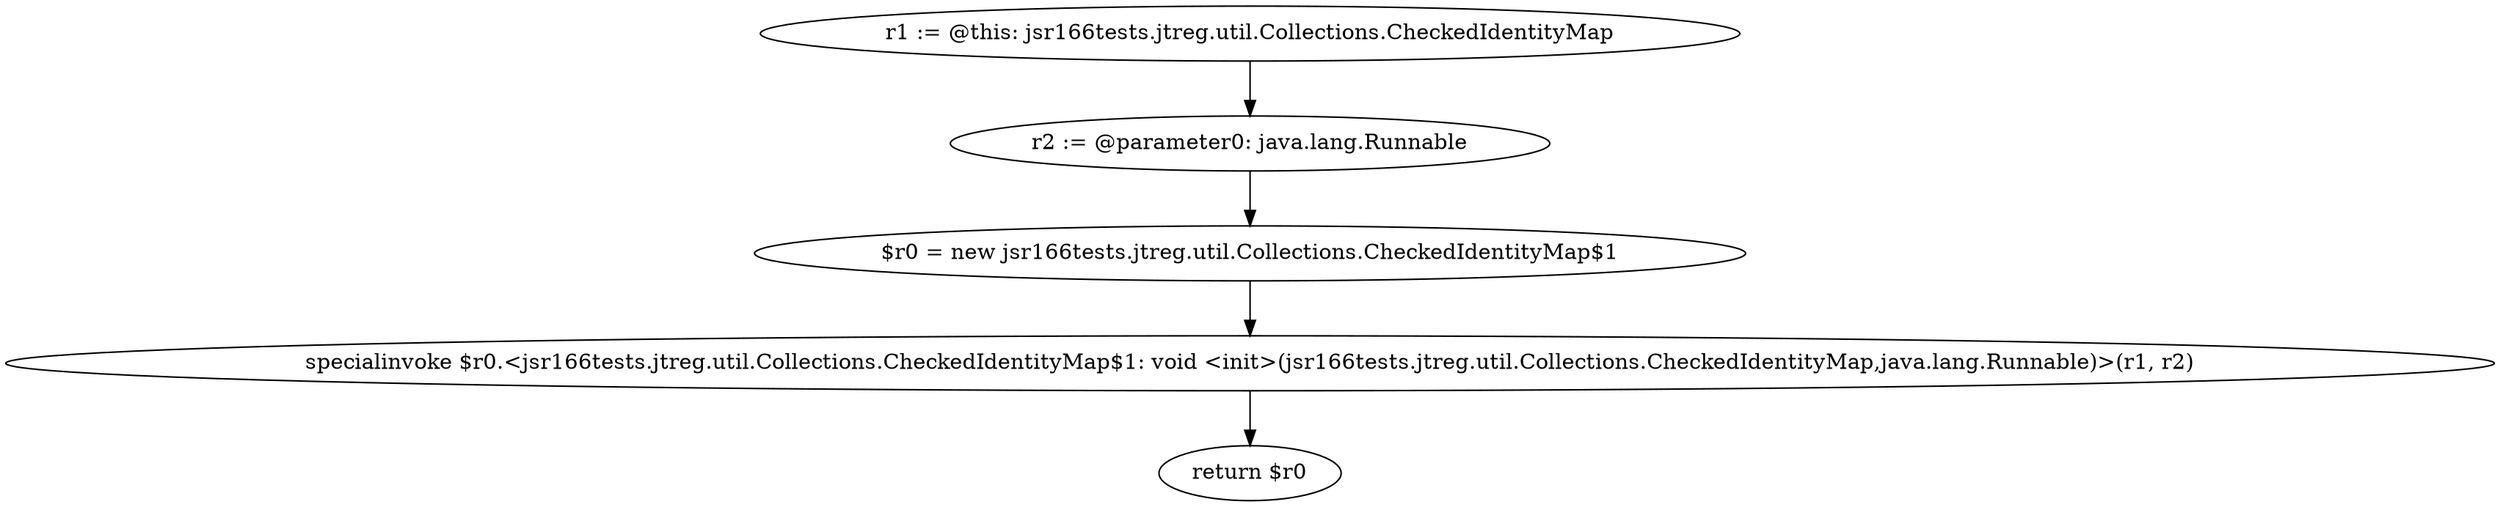 digraph "unitGraph" {
    "r1 := @this: jsr166tests.jtreg.util.Collections.CheckedIdentityMap"
    "r2 := @parameter0: java.lang.Runnable"
    "$r0 = new jsr166tests.jtreg.util.Collections.CheckedIdentityMap$1"
    "specialinvoke $r0.<jsr166tests.jtreg.util.Collections.CheckedIdentityMap$1: void <init>(jsr166tests.jtreg.util.Collections.CheckedIdentityMap,java.lang.Runnable)>(r1, r2)"
    "return $r0"
    "r1 := @this: jsr166tests.jtreg.util.Collections.CheckedIdentityMap"->"r2 := @parameter0: java.lang.Runnable";
    "r2 := @parameter0: java.lang.Runnable"->"$r0 = new jsr166tests.jtreg.util.Collections.CheckedIdentityMap$1";
    "$r0 = new jsr166tests.jtreg.util.Collections.CheckedIdentityMap$1"->"specialinvoke $r0.<jsr166tests.jtreg.util.Collections.CheckedIdentityMap$1: void <init>(jsr166tests.jtreg.util.Collections.CheckedIdentityMap,java.lang.Runnable)>(r1, r2)";
    "specialinvoke $r0.<jsr166tests.jtreg.util.Collections.CheckedIdentityMap$1: void <init>(jsr166tests.jtreg.util.Collections.CheckedIdentityMap,java.lang.Runnable)>(r1, r2)"->"return $r0";
}
